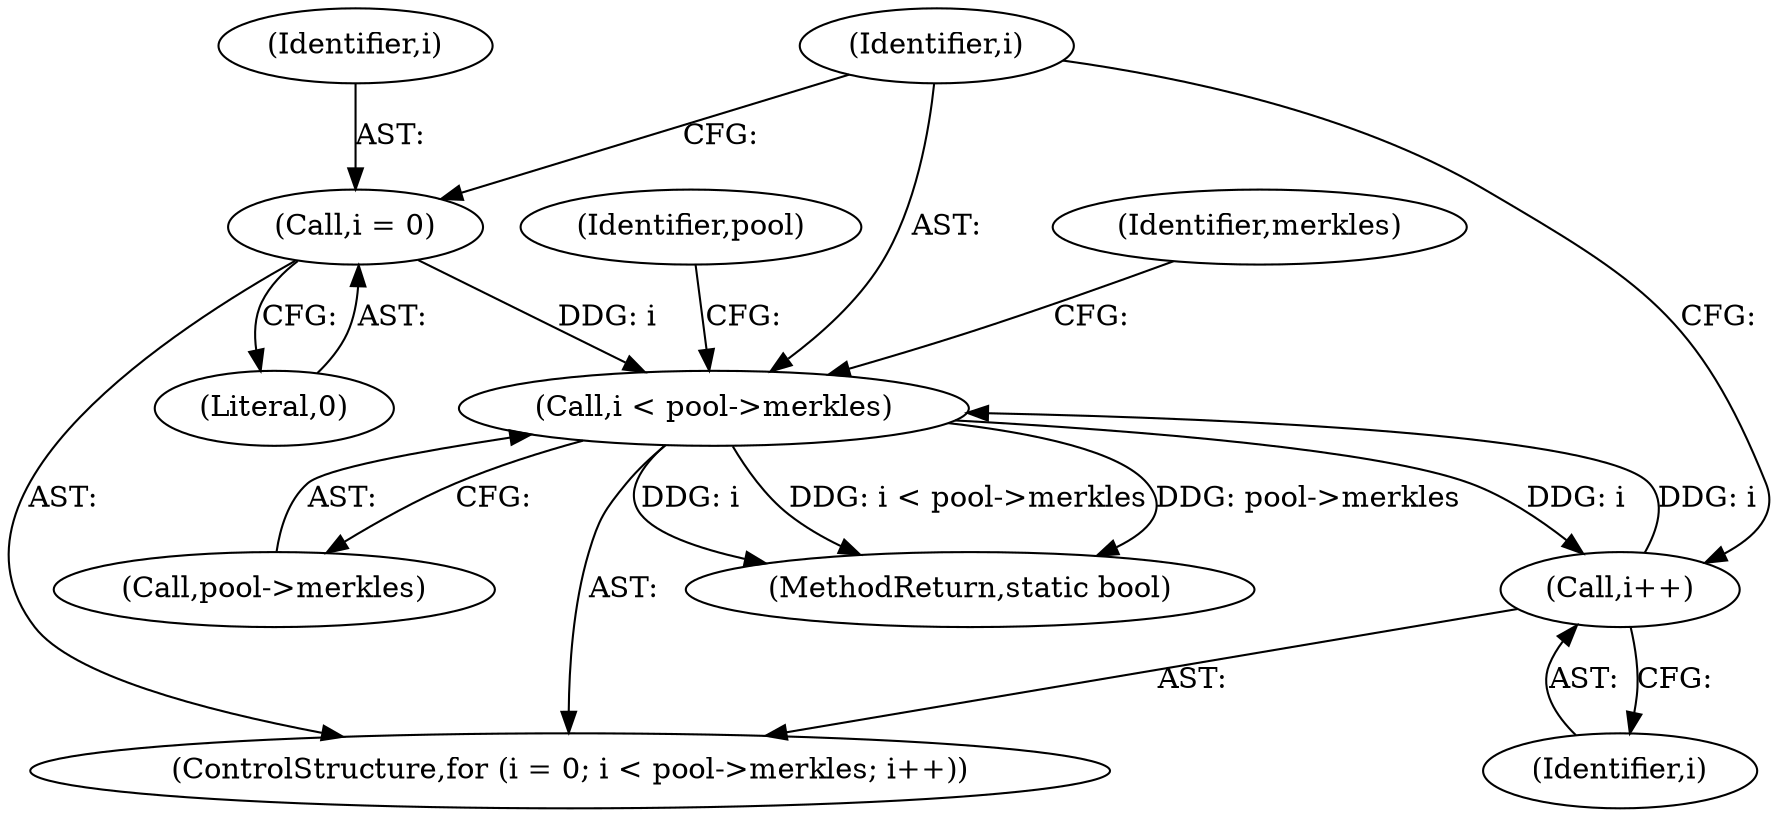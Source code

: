 digraph "0_cgminer_e1c5050734123973b99d181c45e74b2cbb00272e_1@pointer" {
"1000325" [label="(Call,i < pool->merkles)"];
"1000330" [label="(Call,i++)"];
"1000325" [label="(Call,i < pool->merkles)"];
"1000322" [label="(Call,i = 0)"];
"1000327" [label="(Call,pool->merkles)"];
"1000325" [label="(Call,i < pool->merkles)"];
"1000341" [label="(Identifier,merkles)"];
"1000326" [label="(Identifier,i)"];
"1000323" [label="(Identifier,i)"];
"1000330" [label="(Call,i++)"];
"1000321" [label="(ControlStructure,for (i = 0; i < pool->merkles; i++))"];
"1000336" [label="(Identifier,pool)"];
"1000322" [label="(Call,i = 0)"];
"1000331" [label="(Identifier,i)"];
"1000324" [label="(Literal,0)"];
"1000685" [label="(MethodReturn,static bool)"];
"1000325" -> "1000321"  [label="AST: "];
"1000325" -> "1000327"  [label="CFG: "];
"1000326" -> "1000325"  [label="AST: "];
"1000327" -> "1000325"  [label="AST: "];
"1000336" -> "1000325"  [label="CFG: "];
"1000341" -> "1000325"  [label="CFG: "];
"1000325" -> "1000685"  [label="DDG: i"];
"1000325" -> "1000685"  [label="DDG: i < pool->merkles"];
"1000325" -> "1000685"  [label="DDG: pool->merkles"];
"1000330" -> "1000325"  [label="DDG: i"];
"1000322" -> "1000325"  [label="DDG: i"];
"1000325" -> "1000330"  [label="DDG: i"];
"1000330" -> "1000321"  [label="AST: "];
"1000330" -> "1000331"  [label="CFG: "];
"1000331" -> "1000330"  [label="AST: "];
"1000326" -> "1000330"  [label="CFG: "];
"1000322" -> "1000321"  [label="AST: "];
"1000322" -> "1000324"  [label="CFG: "];
"1000323" -> "1000322"  [label="AST: "];
"1000324" -> "1000322"  [label="AST: "];
"1000326" -> "1000322"  [label="CFG: "];
}
